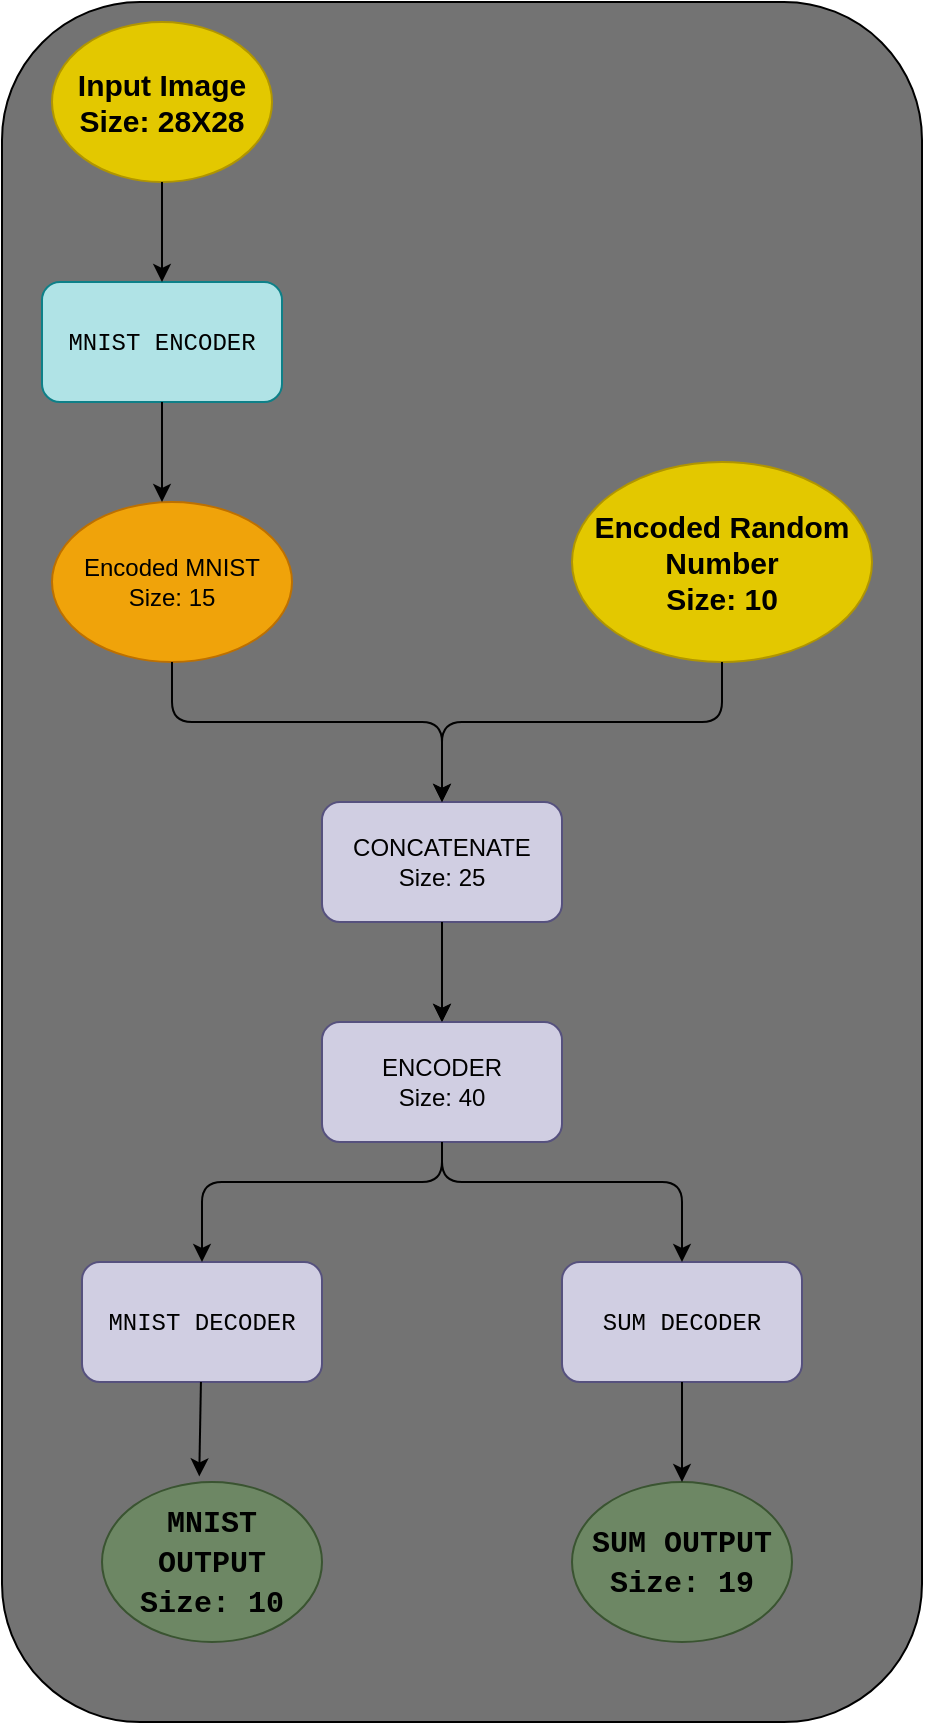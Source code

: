 <mxfile>
    <diagram id="EqIWDWUptiQl0Frm8XXY" name="Page-1">
        <mxGraphModel dx="861" dy="1011" grid="1" gridSize="10" guides="1" tooltips="1" connect="1" arrows="1" fold="1" page="1" pageScale="1" pageWidth="827" pageHeight="1169" math="0" shadow="0">
            <root>
                <mxCell id="0"/>
                <mxCell id="1" parent="0"/>
                <mxCell id="28" value="" style="rounded=1;whiteSpace=wrap;html=1;labelBackgroundColor=none;fontSize=15;fontColor=#000000;fillColor=#737373;" vertex="1" parent="1">
                    <mxGeometry x="20" y="10" width="460" height="860" as="geometry"/>
                </mxCell>
                <mxCell id="3" value="Input Image&lt;br style=&quot;font-size: 15px;&quot;&gt;Size: 28X28" style="ellipse;whiteSpace=wrap;html=1;fillColor=#e3c800;strokeColor=#B09500;fontColor=#000000;fontSize=15;fontStyle=1" parent="1" vertex="1">
                    <mxGeometry x="45" y="20" width="110" height="80" as="geometry"/>
                </mxCell>
                <mxCell id="5" value="&lt;div style=&quot;font-family: &amp;#34;menlo&amp;#34; , &amp;#34;monaco&amp;#34; , &amp;#34;courier new&amp;#34; , monospace ; line-height: 18px&quot;&gt;&lt;font color=&quot;#000000&quot;&gt;MNIST ENCODER&lt;/font&gt;&lt;/div&gt;" style="rounded=1;whiteSpace=wrap;html=1;fillColor=#b0e3e6;strokeColor=#0e8088;" vertex="1" parent="1">
                    <mxGeometry x="40" y="150" width="120" height="60" as="geometry"/>
                </mxCell>
                <mxCell id="7" value="Encoded MNIST&lt;br&gt;Size: 15" style="ellipse;whiteSpace=wrap;html=1;fillColor=#f0a30a;strokeColor=#BD7000;fontColor=#000000;" vertex="1" parent="1">
                    <mxGeometry x="45" y="260" width="120" height="80" as="geometry"/>
                </mxCell>
                <mxCell id="8" value="&lt;font style=&quot;font-size: 15px;&quot;&gt;&lt;span style=&quot;font-size: 15px;&quot;&gt;Encoded Random Number&lt;br style=&quot;font-size: 15px;&quot;&gt;Size: 10&lt;/span&gt;&lt;/font&gt;" style="ellipse;whiteSpace=wrap;html=1;fillColor=#e3c800;strokeColor=#B09500;fontColor=#000000;fontStyle=1;fontSize=15;" vertex="1" parent="1">
                    <mxGeometry x="305" y="240" width="150" height="100" as="geometry"/>
                </mxCell>
                <mxCell id="25" value="" style="edgeStyle=orthogonalEdgeStyle;rounded=0;orthogonalLoop=1;jettySize=auto;html=1;" edge="1" parent="1" source="9" target="11">
                    <mxGeometry relative="1" as="geometry"/>
                </mxCell>
                <mxCell id="9" value="CONCATENATE&lt;br&gt;Size: 25" style="rounded=1;whiteSpace=wrap;html=1;labelBackgroundColor=none;fillColor=#d0cee2;strokeColor=#56517e;fontColor=#000000;" vertex="1" parent="1">
                    <mxGeometry x="180" y="410" width="120" height="60" as="geometry"/>
                </mxCell>
                <mxCell id="11" value="ENCODER&lt;br&gt;Size: 40" style="rounded=1;whiteSpace=wrap;html=1;labelBackgroundColor=none;fillColor=#d0cee2;strokeColor=#56517e;fontColor=#000000;" vertex="1" parent="1">
                    <mxGeometry x="180" y="520" width="120" height="60" as="geometry"/>
                </mxCell>
                <mxCell id="12" value="&lt;div style=&quot;font-family: menlo, monaco, &amp;quot;courier new&amp;quot;, monospace; line-height: 18px;&quot;&gt;MNIST DECODER&lt;br&gt;&lt;/div&gt;" style="rounded=1;whiteSpace=wrap;html=1;labelBackgroundColor=none;fillColor=#d0cee2;strokeColor=#56517e;fontColor=#000000;" vertex="1" parent="1">
                    <mxGeometry x="60" y="640" width="120" height="60" as="geometry"/>
                </mxCell>
                <mxCell id="13" value="&lt;div style=&quot;font-family: menlo, monaco, &amp;quot;courier new&amp;quot;, monospace; line-height: 18px;&quot;&gt;SUM DECODER&lt;br&gt;&lt;/div&gt;" style="rounded=1;whiteSpace=wrap;html=1;labelBackgroundColor=none;fillColor=#d0cee2;strokeColor=#56517e;fontColor=#000000;" vertex="1" parent="1">
                    <mxGeometry x="300" y="640" width="120" height="60" as="geometry"/>
                </mxCell>
                <mxCell id="14" value="" style="endArrow=classic;html=1;exitX=0.5;exitY=1;exitDx=0;exitDy=0;entryX=0.5;entryY=0;entryDx=0;entryDy=0;" edge="1" parent="1" source="3" target="5">
                    <mxGeometry width="50" height="50" relative="1" as="geometry">
                        <mxPoint x="390" y="410" as="sourcePoint"/>
                        <mxPoint x="440" y="360" as="targetPoint"/>
                    </mxGeometry>
                </mxCell>
                <mxCell id="15" value="" style="endArrow=classic;html=1;exitX=0.5;exitY=1;exitDx=0;exitDy=0;" edge="1" parent="1" source="5">
                    <mxGeometry width="50" height="50" relative="1" as="geometry">
                        <mxPoint x="104.5" y="220" as="sourcePoint"/>
                        <mxPoint x="100" y="260" as="targetPoint"/>
                    </mxGeometry>
                </mxCell>
                <mxCell id="16" value="" style="endArrow=classic;html=1;entryX=0.5;entryY=0;entryDx=0;entryDy=0;exitX=0.5;exitY=1;exitDx=0;exitDy=0;edgeStyle=orthogonalEdgeStyle;" edge="1" parent="1" source="7" target="9">
                    <mxGeometry width="50" height="50" relative="1" as="geometry">
                        <mxPoint x="150" y="420" as="sourcePoint"/>
                        <mxPoint x="115" y="270" as="targetPoint"/>
                        <Array as="points">
                            <mxPoint x="105" y="370"/>
                            <mxPoint x="240" y="370"/>
                        </Array>
                    </mxGeometry>
                </mxCell>
                <mxCell id="17" value="" style="endArrow=classic;html=1;entryX=0.5;entryY=0;entryDx=0;entryDy=0;exitX=0.5;exitY=1;exitDx=0;exitDy=0;edgeStyle=orthogonalEdgeStyle;" edge="1" parent="1" source="8" target="9">
                    <mxGeometry width="50" height="50" relative="1" as="geometry">
                        <mxPoint x="414" y="380" as="sourcePoint"/>
                        <mxPoint x="549" y="430" as="targetPoint"/>
                        <Array as="points">
                            <mxPoint x="380" y="370"/>
                            <mxPoint x="240" y="370"/>
                        </Array>
                    </mxGeometry>
                </mxCell>
                <mxCell id="20" value="" style="endArrow=classic;html=1;exitX=0.5;exitY=1;exitDx=0;exitDy=0;" edge="1" parent="1" source="9" target="11">
                    <mxGeometry width="50" height="50" relative="1" as="geometry">
                        <mxPoint x="110" y="220" as="sourcePoint"/>
                        <mxPoint x="110" y="270" as="targetPoint"/>
                    </mxGeometry>
                </mxCell>
                <mxCell id="21" value="" style="endArrow=classic;html=1;entryX=0.5;entryY=0;entryDx=0;entryDy=0;exitX=0.5;exitY=1;exitDx=0;exitDy=0;edgeStyle=orthogonalEdgeStyle;" edge="1" parent="1" source="11" target="12">
                    <mxGeometry width="50" height="50" relative="1" as="geometry">
                        <mxPoint x="115" y="350" as="sourcePoint"/>
                        <mxPoint x="250" y="420" as="targetPoint"/>
                        <Array as="points">
                            <mxPoint x="240" y="600"/>
                            <mxPoint x="120" y="600"/>
                        </Array>
                    </mxGeometry>
                </mxCell>
                <mxCell id="22" value="" style="endArrow=classic;html=1;entryX=0.5;entryY=0;entryDx=0;entryDy=0;exitX=0.5;exitY=1;exitDx=0;exitDy=0;edgeStyle=orthogonalEdgeStyle;" edge="1" parent="1" source="11" target="13">
                    <mxGeometry width="50" height="50" relative="1" as="geometry">
                        <mxPoint x="250" y="590" as="sourcePoint"/>
                        <mxPoint x="130" y="650" as="targetPoint"/>
                        <Array as="points">
                            <mxPoint x="240" y="600"/>
                            <mxPoint x="360" y="600"/>
                        </Array>
                    </mxGeometry>
                </mxCell>
                <mxCell id="23" value="&lt;font color=&quot;#000000&quot; style=&quot;font-size: 15px;&quot;&gt;&lt;span style=&quot;font-family: menlo, monaco, &amp;quot;courier new&amp;quot;, monospace; font-size: 15px;&quot;&gt;MNIST OUTPUT&lt;/span&gt;&lt;br style=&quot;font-family: menlo, monaco, &amp;quot;courier new&amp;quot;, monospace; font-size: 15px;&quot;&gt;&lt;span style=&quot;font-family: menlo, monaco, &amp;quot;courier new&amp;quot;, monospace; font-size: 15px;&quot;&gt;Size: 10&lt;/span&gt;&lt;/font&gt;" style="ellipse;whiteSpace=wrap;html=1;fillColor=#6d8764;strokeColor=#3A5431;fontColor=#ffffff;fontSize=15;fontStyle=1" vertex="1" parent="1">
                    <mxGeometry x="70" y="750" width="110" height="80" as="geometry"/>
                </mxCell>
                <mxCell id="24" value="&lt;font color=&quot;#000000&quot; style=&quot;font-size: 15px;&quot;&gt;&lt;span style=&quot;font-family: menlo, monaco, &amp;quot;courier new&amp;quot;, monospace; font-size: 15px;&quot;&gt;SUM OUTPUT&lt;/span&gt;&lt;br style=&quot;font-family: menlo, monaco, &amp;quot;courier new&amp;quot;, monospace; font-size: 15px;&quot;&gt;&lt;span style=&quot;font-family: menlo, monaco, &amp;quot;courier new&amp;quot;, monospace; font-size: 15px;&quot;&gt;Size: 19&lt;/span&gt;&lt;/font&gt;" style="ellipse;whiteSpace=wrap;html=1;fillColor=#6d8764;strokeColor=#3A5431;fontColor=#ffffff;fontSize=15;fontStyle=1" vertex="1" parent="1">
                    <mxGeometry x="305" y="750" width="110" height="80" as="geometry"/>
                </mxCell>
                <mxCell id="26" value="" style="endArrow=classic;html=1;entryX=0.442;entryY=-0.035;entryDx=0;entryDy=0;entryPerimeter=0;" edge="1" parent="1" source="12" target="23">
                    <mxGeometry width="50" height="50" relative="1" as="geometry">
                        <mxPoint x="150" y="730" as="sourcePoint"/>
                        <mxPoint x="120" y="704" as="targetPoint"/>
                    </mxGeometry>
                </mxCell>
                <mxCell id="27" value="" style="endArrow=classic;html=1;entryX=0.5;entryY=0;entryDx=0;entryDy=0;exitX=0.5;exitY=1;exitDx=0;exitDy=0;" edge="1" parent="1" source="13" target="24">
                    <mxGeometry width="50" height="50" relative="1" as="geometry">
                        <mxPoint x="360.344" y="702.8" as="sourcePoint"/>
                        <mxPoint x="359.5" y="750" as="targetPoint"/>
                    </mxGeometry>
                </mxCell>
            </root>
        </mxGraphModel>
    </diagram>
</mxfile>